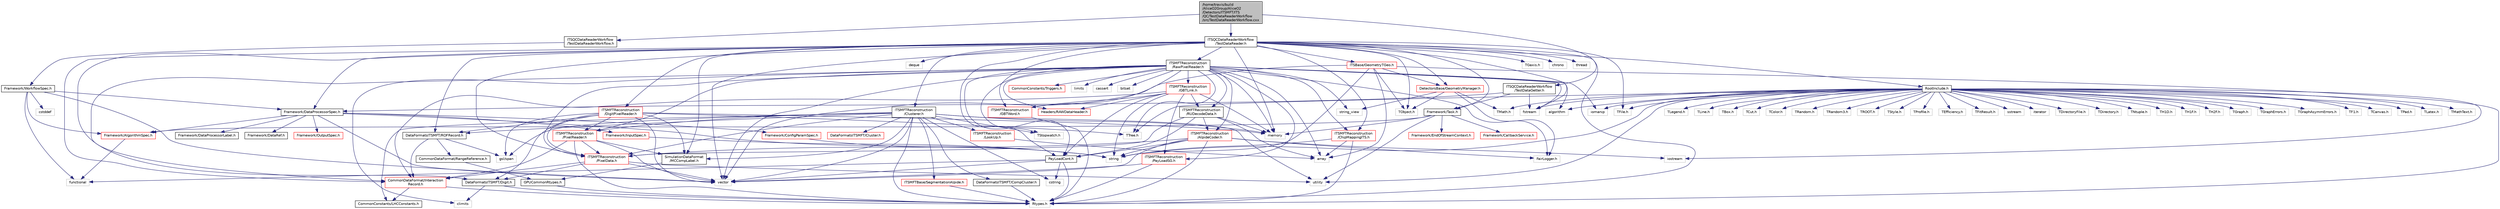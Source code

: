 digraph "/home/travis/build/AliceO2Group/AliceO2/Detectors/ITSMFT/ITS/QC/TestDataReaderWorkflow/src/TestDataReaderWorkflow.cxx"
{
 // INTERACTIVE_SVG=YES
  bgcolor="transparent";
  edge [fontname="Helvetica",fontsize="10",labelfontname="Helvetica",labelfontsize="10"];
  node [fontname="Helvetica",fontsize="10",shape=record];
  Node0 [label="/home/travis/build\l/AliceO2Group/AliceO2\l/Detectors/ITSMFT/ITS\l/QC/TestDataReaderWorkflow\l/src/TestDataReaderWorkflow.cxx",height=0.2,width=0.4,color="black", fillcolor="grey75", style="filled", fontcolor="black"];
  Node0 -> Node1 [color="midnightblue",fontsize="10",style="solid",fontname="Helvetica"];
  Node1 [label="ITSQCDataReaderWorkflow\l/TestDataReaderWorkflow.h",height=0.2,width=0.4,color="black",URL="$d6/da9/TestDataReaderWorkflow_8h.html"];
  Node1 -> Node2 [color="midnightblue",fontsize="10",style="solid",fontname="Helvetica"];
  Node2 [label="Framework/WorkflowSpec.h",height=0.2,width=0.4,color="black",URL="$df/da1/WorkflowSpec_8h.html"];
  Node2 -> Node3 [color="midnightblue",fontsize="10",style="solid",fontname="Helvetica"];
  Node3 [label="Framework/DataProcessorSpec.h",height=0.2,width=0.4,color="black",URL="$d0/df4/DataProcessorSpec_8h.html"];
  Node3 -> Node4 [color="midnightblue",fontsize="10",style="solid",fontname="Helvetica"];
  Node4 [label="Framework/AlgorithmSpec.h",height=0.2,width=0.4,color="red",URL="$d0/d14/AlgorithmSpec_8h.html"];
  Node4 -> Node81 [color="midnightblue",fontsize="10",style="solid",fontname="Helvetica"];
  Node81 [label="functional",height=0.2,width=0.4,color="grey75"];
  Node3 -> Node140 [color="midnightblue",fontsize="10",style="solid",fontname="Helvetica"];
  Node140 [label="Framework/ConfigParamSpec.h",height=0.2,width=0.4,color="red",URL="$d0/d1c/ConfigParamSpec_8h.html"];
  Node140 -> Node50 [color="midnightblue",fontsize="10",style="solid",fontname="Helvetica"];
  Node50 [label="string",height=0.2,width=0.4,color="grey75"];
  Node3 -> Node145 [color="midnightblue",fontsize="10",style="solid",fontname="Helvetica"];
  Node145 [label="Framework/DataProcessorLabel.h",height=0.2,width=0.4,color="black",URL="$d1/df2/DataProcessorLabel_8h.html"];
  Node3 -> Node7 [color="midnightblue",fontsize="10",style="solid",fontname="Helvetica"];
  Node7 [label="Framework/DataRef.h",height=0.2,width=0.4,color="black",URL="$d5/dfb/DataRef_8h.html"];
  Node3 -> Node56 [color="midnightblue",fontsize="10",style="solid",fontname="Helvetica"];
  Node56 [label="Framework/InputSpec.h",height=0.2,width=0.4,color="red",URL="$d5/d3f/InputSpec_8h.html"];
  Node56 -> Node50 [color="midnightblue",fontsize="10",style="solid",fontname="Helvetica"];
  Node3 -> Node43 [color="midnightblue",fontsize="10",style="solid",fontname="Helvetica"];
  Node43 [label="Framework/OutputSpec.h",height=0.2,width=0.4,color="red",URL="$db/d2d/OutputSpec_8h.html"];
  Node3 -> Node50 [color="midnightblue",fontsize="10",style="solid",fontname="Helvetica"];
  Node3 -> Node23 [color="midnightblue",fontsize="10",style="solid",fontname="Helvetica"];
  Node23 [label="vector",height=0.2,width=0.4,color="grey75"];
  Node2 -> Node4 [color="midnightblue",fontsize="10",style="solid",fontname="Helvetica"];
  Node2 -> Node23 [color="midnightblue",fontsize="10",style="solid",fontname="Helvetica"];
  Node2 -> Node81 [color="midnightblue",fontsize="10",style="solid",fontname="Helvetica"];
  Node2 -> Node82 [color="midnightblue",fontsize="10",style="solid",fontname="Helvetica"];
  Node82 [label="cstddef",height=0.2,width=0.4,color="grey75"];
  Node0 -> Node146 [color="midnightblue",fontsize="10",style="solid",fontname="Helvetica"];
  Node146 [label="ITSQCDataReaderWorkflow\l/TestDataReader.h",height=0.2,width=0.4,color="black",URL="$dd/d69/TestDataReader_8h.html"];
  Node146 -> Node23 [color="midnightblue",fontsize="10",style="solid",fontname="Helvetica"];
  Node146 -> Node147 [color="midnightblue",fontsize="10",style="solid",fontname="Helvetica"];
  Node147 [label="deque",height=0.2,width=0.4,color="grey75"];
  Node146 -> Node17 [color="midnightblue",fontsize="10",style="solid",fontname="Helvetica"];
  Node17 [label="memory",height=0.2,width=0.4,color="grey75"];
  Node146 -> Node148 [color="midnightblue",fontsize="10",style="solid",fontname="Helvetica"];
  Node148 [label="Rtypes.h",height=0.2,width=0.4,color="grey75"];
  Node146 -> Node149 [color="midnightblue",fontsize="10",style="solid",fontname="Helvetica"];
  Node149 [label="TObject.h",height=0.2,width=0.4,color="grey75"];
  Node146 -> Node150 [color="midnightblue",fontsize="10",style="solid",fontname="Helvetica"];
  Node150 [label="TGaxis.h",height=0.2,width=0.4,color="grey75"];
  Node146 -> Node106 [color="midnightblue",fontsize="10",style="solid",fontname="Helvetica"];
  Node106 [label="TFile.h",height=0.2,width=0.4,color="grey75"];
  Node146 -> Node3 [color="midnightblue",fontsize="10",style="solid",fontname="Helvetica"];
  Node146 -> Node151 [color="midnightblue",fontsize="10",style="solid",fontname="Helvetica"];
  Node151 [label="Framework/Task.h",height=0.2,width=0.4,color="black",URL="$df/d4f/Task_8h.html"];
  Node151 -> Node4 [color="midnightblue",fontsize="10",style="solid",fontname="Helvetica"];
  Node151 -> Node152 [color="midnightblue",fontsize="10",style="solid",fontname="Helvetica"];
  Node152 [label="Framework/CallbackService.h",height=0.2,width=0.4,color="red",URL="$d9/d7f/CallbackService_8h.html"];
  Node151 -> Node154 [color="midnightblue",fontsize="10",style="solid",fontname="Helvetica"];
  Node154 [label="Framework/EndOfStreamContext.h",height=0.2,width=0.4,color="red",URL="$d0/d77/EndOfStreamContext_8h.html"];
  Node151 -> Node29 [color="midnightblue",fontsize="10",style="solid",fontname="Helvetica"];
  Node29 [label="utility",height=0.2,width=0.4,color="grey75"];
  Node151 -> Node17 [color="midnightblue",fontsize="10",style="solid",fontname="Helvetica"];
  Node146 -> Node155 [color="midnightblue",fontsize="10",style="solid",fontname="Helvetica"];
  Node155 [label="ITSMFTReconstruction\l/RawPixelReader.h",height=0.2,width=0.4,color="black",URL="$dd/db8/RawPixelReader_8h.html",tooltip="Definition of the Alpide pixel reader for raw data processing. "];
  Node155 -> Node156 [color="midnightblue",fontsize="10",style="solid",fontname="Helvetica"];
  Node156 [label="Headers/RAWDataHeader.h",height=0.2,width=0.4,color="red",URL="$d4/d78/DataFormats_2Headers_2include_2Headers_2RAWDataHeader_8h.html"];
  Node155 -> Node157 [color="midnightblue",fontsize="10",style="solid",fontname="Helvetica"];
  Node157 [label="CommonDataFormat/Interaction\lRecord.h",height=0.2,width=0.4,color="red",URL="$d9/d80/InteractionRecord_8h.html"];
  Node157 -> Node148 [color="midnightblue",fontsize="10",style="solid",fontname="Helvetica"];
  Node157 -> Node159 [color="midnightblue",fontsize="10",style="solid",fontname="Helvetica"];
  Node159 [label="CommonConstants/LHCConstants.h",height=0.2,width=0.4,color="black",URL="$d4/dc6/LHCConstants_8h.html",tooltip="Header to collect LHC related constants. "];
  Node155 -> Node160 [color="midnightblue",fontsize="10",style="solid",fontname="Helvetica"];
  Node160 [label="ITSMFTReconstruction\l/PixelReader.h",height=0.2,width=0.4,color="red",URL="$df/d2e/PixelReader_8h.html",tooltip="Abstract class for Alpide data reader class. "];
  Node160 -> Node148 [color="midnightblue",fontsize="10",style="solid",fontname="Helvetica"];
  Node160 -> Node161 [color="midnightblue",fontsize="10",style="solid",fontname="Helvetica"];
  Node161 [label="ITSMFTReconstruction\l/PixelData.h",height=0.2,width=0.4,color="red",URL="$da/d8d/PixelData_8h.html",tooltip="Transient data classes for single pixel and set of pixels from current chip. "];
  Node161 -> Node162 [color="midnightblue",fontsize="10",style="solid",fontname="Helvetica"];
  Node162 [label="DataFormatsITSMFT/Digit.h",height=0.2,width=0.4,color="black",URL="$d3/d1e/DataFormats_2Detectors_2ITSMFT_2common_2include_2DataFormatsITSMFT_2Digit_8h.html"];
  Node162 -> Node148 [color="midnightblue",fontsize="10",style="solid",fontname="Helvetica"];
  Node162 -> Node51 [color="midnightblue",fontsize="10",style="solid",fontname="Helvetica"];
  Node51 [label="climits",height=0.2,width=0.4,color="grey75"];
  Node161 -> Node157 [color="midnightblue",fontsize="10",style="solid",fontname="Helvetica"];
  Node161 -> Node23 [color="midnightblue",fontsize="10",style="solid",fontname="Helvetica"];
  Node161 -> Node29 [color="midnightblue",fontsize="10",style="solid",fontname="Helvetica"];
  Node160 -> Node163 [color="midnightblue",fontsize="10",style="solid",fontname="Helvetica"];
  Node163 [label="SimulationDataFormat\l/MCCompLabel.h",height=0.2,width=0.4,color="black",URL="$d7/dcd/MCCompLabel_8h.html"];
  Node163 -> Node164 [color="midnightblue",fontsize="10",style="solid",fontname="Helvetica"];
  Node164 [label="GPUCommonRtypes.h",height=0.2,width=0.4,color="black",URL="$d2/d45/GPUCommonRtypes_8h.html"];
  Node164 -> Node148 [color="midnightblue",fontsize="10",style="solid",fontname="Helvetica"];
  Node160 -> Node157 [color="midnightblue",fontsize="10",style="solid",fontname="Helvetica"];
  Node160 -> Node23 [color="midnightblue",fontsize="10",style="solid",fontname="Helvetica"];
  Node155 -> Node161 [color="midnightblue",fontsize="10",style="solid",fontname="Helvetica"];
  Node155 -> Node166 [color="midnightblue",fontsize="10",style="solid",fontname="Helvetica"];
  Node166 [label="ITSMFTReconstruction\l/ChipMappingITS.h",height=0.2,width=0.4,color="red",URL="$d3/d57/ChipMappingITS_8h.html"];
  Node166 -> Node148 [color="midnightblue",fontsize="10",style="solid",fontname="Helvetica"];
  Node166 -> Node30 [color="midnightblue",fontsize="10",style="solid",fontname="Helvetica"];
  Node30 [label="array",height=0.2,width=0.4,color="grey75"];
  Node166 -> Node50 [color="midnightblue",fontsize="10",style="solid",fontname="Helvetica"];
  Node155 -> Node176 [color="midnightblue",fontsize="10",style="solid",fontname="Helvetica"];
  Node176 [label="ITSMFTReconstruction\l/AlpideCoder.h",height=0.2,width=0.4,color="red",URL="$d8/da2/AlpideCoder_8h.html",tooltip="class for the ALPIDE data decoding/encoding "];
  Node176 -> Node148 [color="midnightblue",fontsize="10",style="solid",fontname="Helvetica"];
  Node176 -> Node23 [color="midnightblue",fontsize="10",style="solid",fontname="Helvetica"];
  Node176 -> Node50 [color="midnightblue",fontsize="10",style="solid",fontname="Helvetica"];
  Node176 -> Node177 [color="midnightblue",fontsize="10",style="solid",fontname="Helvetica"];
  Node177 [label="FairLogger.h",height=0.2,width=0.4,color="grey75"];
  Node176 -> Node178 [color="midnightblue",fontsize="10",style="solid",fontname="Helvetica"];
  Node178 [label="iostream",height=0.2,width=0.4,color="grey75"];
  Node176 -> Node179 [color="midnightblue",fontsize="10",style="solid",fontname="Helvetica"];
  Node179 [label="PayLoadCont.h",height=0.2,width=0.4,color="black",URL="$d0/d35/PayLoadCont_8h.html",tooltip="Declaration of class for continuos buffer of ALPIDE data. "];
  Node179 -> Node47 [color="midnightblue",fontsize="10",style="solid",fontname="Helvetica"];
  Node47 [label="cstring",height=0.2,width=0.4,color="grey75"];
  Node179 -> Node23 [color="midnightblue",fontsize="10",style="solid",fontname="Helvetica"];
  Node179 -> Node81 [color="midnightblue",fontsize="10",style="solid",fontname="Helvetica"];
  Node179 -> Node148 [color="midnightblue",fontsize="10",style="solid",fontname="Helvetica"];
  Node176 -> Node161 [color="midnightblue",fontsize="10",style="solid",fontname="Helvetica"];
  Node155 -> Node180 [color="midnightblue",fontsize="10",style="solid",fontname="Helvetica"];
  Node180 [label="ITSMFTReconstruction\l/GBTWord.h",height=0.2,width=0.4,color="red",URL="$dd/d86/GBTWord_8h.html"];
  Node180 -> Node148 [color="midnightblue",fontsize="10",style="solid",fontname="Helvetica"];
  Node155 -> Node181 [color="midnightblue",fontsize="10",style="solid",fontname="Helvetica"];
  Node181 [label="CommonConstants/Triggers.h",height=0.2,width=0.4,color="red",URL="$de/da4/Triggers_8h.html",tooltip="Definition of the 32 Central Trigger System (CTS) Trigger Types defined in https://twiki.cern.ch/twiki/pub/ALICE/NoteForFEDevelopers/CTS_CRU_FE_interface.pdf. "];
  Node155 -> Node179 [color="midnightblue",fontsize="10",style="solid",fontname="Helvetica"];
  Node155 -> Node182 [color="midnightblue",fontsize="10",style="solid",fontname="Helvetica"];
  Node182 [label="ITSMFTReconstruction\l/PayLoadSG.h",height=0.2,width=0.4,color="red",URL="$d4/d20/PayLoadSG_8h.html",tooltip="Declaration of class for scatter-gather buffer. "];
  Node182 -> Node23 [color="midnightblue",fontsize="10",style="solid",fontname="Helvetica"];
  Node182 -> Node148 [color="midnightblue",fontsize="10",style="solid",fontname="Helvetica"];
  Node155 -> Node183 [color="midnightblue",fontsize="10",style="solid",fontname="Helvetica"];
  Node183 [label="ITSMFTReconstruction\l/GBTLink.h",height=0.2,width=0.4,color="red",URL="$d0/dd1/GBTLink_8h.html",tooltip="Declarations of helper classes for the ITS/MFT raw data decoding. "];
  Node183 -> Node50 [color="midnightblue",fontsize="10",style="solid",fontname="Helvetica"];
  Node183 -> Node17 [color="midnightblue",fontsize="10",style="solid",fontname="Helvetica"];
  Node183 -> Node179 [color="midnightblue",fontsize="10",style="solid",fontname="Helvetica"];
  Node183 -> Node182 [color="midnightblue",fontsize="10",style="solid",fontname="Helvetica"];
  Node183 -> Node180 [color="midnightblue",fontsize="10",style="solid",fontname="Helvetica"];
  Node183 -> Node184 [color="midnightblue",fontsize="10",style="solid",fontname="Helvetica"];
  Node184 [label="ITSMFTReconstruction\l/RUDecodeData.h",height=0.2,width=0.4,color="black",URL="$db/d0e/RUDecodeData_8h.html",tooltip="Declaration of the Readout Unite decoder class. "];
  Node184 -> Node30 [color="midnightblue",fontsize="10",style="solid",fontname="Helvetica"];
  Node184 -> Node17 [color="midnightblue",fontsize="10",style="solid",fontname="Helvetica"];
  Node184 -> Node161 [color="midnightblue",fontsize="10",style="solid",fontname="Helvetica"];
  Node184 -> Node179 [color="midnightblue",fontsize="10",style="solid",fontname="Helvetica"];
  Node184 -> Node176 [color="midnightblue",fontsize="10",style="solid",fontname="Helvetica"];
  Node183 -> Node156 [color="midnightblue",fontsize="10",style="solid",fontname="Helvetica"];
  Node183 -> Node157 [color="midnightblue",fontsize="10",style="solid",fontname="Helvetica"];
  Node155 -> Node184 [color="midnightblue",fontsize="10",style="solid",fontname="Helvetica"];
  Node155 -> Node185 [color="midnightblue",fontsize="10",style="solid",fontname="Helvetica"];
  Node185 [label="TTree.h",height=0.2,width=0.4,color="grey75"];
  Node155 -> Node186 [color="midnightblue",fontsize="10",style="solid",fontname="Helvetica"];
  Node186 [label="TStopwatch.h",height=0.2,width=0.4,color="grey75"];
  Node155 -> Node177 [color="midnightblue",fontsize="10",style="solid",fontname="Helvetica"];
  Node155 -> Node23 [color="midnightblue",fontsize="10",style="solid",fontname="Helvetica"];
  Node155 -> Node187 [color="midnightblue",fontsize="10",style="solid",fontname="Helvetica"];
  Node187 [label="limits",height=0.2,width=0.4,color="grey75"];
  Node155 -> Node51 [color="midnightblue",fontsize="10",style="solid",fontname="Helvetica"];
  Node155 -> Node17 [color="midnightblue",fontsize="10",style="solid",fontname="Helvetica"];
  Node155 -> Node48 [color="midnightblue",fontsize="10",style="solid",fontname="Helvetica"];
  Node48 [label="algorithm",height=0.2,width=0.4,color="grey75"];
  Node155 -> Node46 [color="midnightblue",fontsize="10",style="solid",fontname="Helvetica"];
  Node46 [label="cassert",height=0.2,width=0.4,color="grey75"];
  Node155 -> Node188 [color="midnightblue",fontsize="10",style="solid",fontname="Helvetica"];
  Node188 [label="fstream",height=0.2,width=0.4,color="grey75"];
  Node155 -> Node144 [color="midnightblue",fontsize="10",style="solid",fontname="Helvetica"];
  Node144 [label="string_view",height=0.2,width=0.4,color="grey75"];
  Node155 -> Node30 [color="midnightblue",fontsize="10",style="solid",fontname="Helvetica"];
  Node155 -> Node169 [color="midnightblue",fontsize="10",style="solid",fontname="Helvetica"];
  Node169 [label="bitset",height=0.2,width=0.4,color="grey75"];
  Node155 -> Node189 [color="midnightblue",fontsize="10",style="solid",fontname="Helvetica"];
  Node189 [label="iomanip",height=0.2,width=0.4,color="grey75"];
  Node146 -> Node190 [color="midnightblue",fontsize="10",style="solid",fontname="Helvetica"];
  Node190 [label="DataFormatsITSMFT/ROFRecord.h",height=0.2,width=0.4,color="black",URL="$d0/dc6/ITSMFT_2common_2include_2DataFormatsITSMFT_2ROFRecord_8h.html"];
  Node190 -> Node191 [color="midnightblue",fontsize="10",style="solid",fontname="Helvetica"];
  Node191 [label="CommonDataFormat/RangeReference.h",height=0.2,width=0.4,color="black",URL="$de/d64/RangeReference_8h.html",tooltip="Class to refer to the 1st entry and N elements of some group in the continuous container. "];
  Node191 -> Node164 [color="midnightblue",fontsize="10",style="solid",fontname="Helvetica"];
  Node190 -> Node157 [color="midnightblue",fontsize="10",style="solid",fontname="Helvetica"];
  Node190 -> Node16 [color="midnightblue",fontsize="10",style="solid",fontname="Helvetica"];
  Node16 [label="gsl/span",height=0.2,width=0.4,color="grey75"];
  Node146 -> Node163 [color="midnightblue",fontsize="10",style="solid",fontname="Helvetica"];
  Node146 -> Node188 [color="midnightblue",fontsize="10",style="solid",fontname="Helvetica"];
  Node146 -> Node192 [color="midnightblue",fontsize="10",style="solid",fontname="Helvetica"];
  Node192 [label="ITSMFTReconstruction\l/Clusterer.h",height=0.2,width=0.4,color="black",URL="$d6/d04/ITSMFT_2common_2reconstruction_2include_2ITSMFTReconstruction_2Clusterer_8h.html"];
  Node192 -> Node29 [color="midnightblue",fontsize="10",style="solid",fontname="Helvetica"];
  Node192 -> Node23 [color="midnightblue",fontsize="10",style="solid",fontname="Helvetica"];
  Node192 -> Node47 [color="midnightblue",fontsize="10",style="solid",fontname="Helvetica"];
  Node192 -> Node17 [color="midnightblue",fontsize="10",style="solid",fontname="Helvetica"];
  Node192 -> Node16 [color="midnightblue",fontsize="10",style="solid",fontname="Helvetica"];
  Node192 -> Node193 [color="midnightblue",fontsize="10",style="solid",fontname="Helvetica"];
  Node193 [label="ITSMFTBase/SegmentationAlpide.h",height=0.2,width=0.4,color="red",URL="$d3/dba/SegmentationAlpide_8h.html",tooltip="Definition of the SegmentationAlpide class. "];
  Node193 -> Node148 [color="midnightblue",fontsize="10",style="solid",fontname="Helvetica"];
  Node192 -> Node204 [color="midnightblue",fontsize="10",style="solid",fontname="Helvetica"];
  Node204 [label="DataFormatsITSMFT/Cluster.h",height=0.2,width=0.4,color="red",URL="$d1/d62/DataFormats_2Detectors_2ITSMFT_2common_2include_2DataFormatsITSMFT_2Cluster_8h.html"];
  Node192 -> Node209 [color="midnightblue",fontsize="10",style="solid",fontname="Helvetica"];
  Node209 [label="DataFormatsITSMFT/CompCluster.h",height=0.2,width=0.4,color="black",URL="$df/de4/CompCluster_8h.html",tooltip="Definition of the ITSMFT compact cluster. "];
  Node209 -> Node148 [color="midnightblue",fontsize="10",style="solid",fontname="Helvetica"];
  Node192 -> Node190 [color="midnightblue",fontsize="10",style="solid",fontname="Helvetica"];
  Node192 -> Node160 [color="midnightblue",fontsize="10",style="solid",fontname="Helvetica"];
  Node192 -> Node161 [color="midnightblue",fontsize="10",style="solid",fontname="Helvetica"];
  Node192 -> Node210 [color="midnightblue",fontsize="10",style="solid",fontname="Helvetica"];
  Node210 [label="ITSMFTReconstruction\l/LookUp.h",height=0.2,width=0.4,color="red",URL="$df/ddf/LookUp_8h.html",tooltip="Definition of the LookUp class. "];
  Node210 -> Node30 [color="midnightblue",fontsize="10",style="solid",fontname="Helvetica"];
  Node192 -> Node163 [color="midnightblue",fontsize="10",style="solid",fontname="Helvetica"];
  Node192 -> Node159 [color="midnightblue",fontsize="10",style="solid",fontname="Helvetica"];
  Node192 -> Node148 [color="midnightblue",fontsize="10",style="solid",fontname="Helvetica"];
  Node192 -> Node186 [color="midnightblue",fontsize="10",style="solid",fontname="Helvetica"];
  Node146 -> Node216 [color="midnightblue",fontsize="10",style="solid",fontname="Helvetica"];
  Node216 [label="RootInclude.h",height=0.2,width=0.4,color="black",URL="$d5/d97/RootInclude_8h.html"];
  Node216 -> Node50 [color="midnightblue",fontsize="10",style="solid",fontname="Helvetica"];
  Node216 -> Node78 [color="midnightblue",fontsize="10",style="solid",fontname="Helvetica"];
  Node78 [label="sstream",height=0.2,width=0.4,color="grey75"];
  Node216 -> Node48 [color="midnightblue",fontsize="10",style="solid",fontname="Helvetica"];
  Node216 -> Node85 [color="midnightblue",fontsize="10",style="solid",fontname="Helvetica"];
  Node85 [label="iterator",height=0.2,width=0.4,color="grey75"];
  Node216 -> Node178 [color="midnightblue",fontsize="10",style="solid",fontname="Helvetica"];
  Node216 -> Node188 [color="midnightblue",fontsize="10",style="solid",fontname="Helvetica"];
  Node216 -> Node189 [color="midnightblue",fontsize="10",style="solid",fontname="Helvetica"];
  Node216 -> Node29 [color="midnightblue",fontsize="10",style="solid",fontname="Helvetica"];
  Node216 -> Node106 [color="midnightblue",fontsize="10",style="solid",fontname="Helvetica"];
  Node216 -> Node217 [color="midnightblue",fontsize="10",style="solid",fontname="Helvetica"];
  Node217 [label="TDirectoryFile.h",height=0.2,width=0.4,color="grey75"];
  Node216 -> Node218 [color="midnightblue",fontsize="10",style="solid",fontname="Helvetica"];
  Node218 [label="TDirectory.h",height=0.2,width=0.4,color="grey75"];
  Node216 -> Node185 [color="midnightblue",fontsize="10",style="solid",fontname="Helvetica"];
  Node216 -> Node219 [color="midnightblue",fontsize="10",style="solid",fontname="Helvetica"];
  Node219 [label="TNtuple.h",height=0.2,width=0.4,color="grey75"];
  Node216 -> Node220 [color="midnightblue",fontsize="10",style="solid",fontname="Helvetica"];
  Node220 [label="TH1D.h",height=0.2,width=0.4,color="grey75"];
  Node216 -> Node215 [color="midnightblue",fontsize="10",style="solid",fontname="Helvetica"];
  Node215 [label="TH1F.h",height=0.2,width=0.4,color="grey75"];
  Node216 -> Node221 [color="midnightblue",fontsize="10",style="solid",fontname="Helvetica"];
  Node221 [label="TH2F.h",height=0.2,width=0.4,color="grey75"];
  Node216 -> Node222 [color="midnightblue",fontsize="10",style="solid",fontname="Helvetica"];
  Node222 [label="TGraph.h",height=0.2,width=0.4,color="grey75"];
  Node216 -> Node223 [color="midnightblue",fontsize="10",style="solid",fontname="Helvetica"];
  Node223 [label="TGraphErrors.h",height=0.2,width=0.4,color="grey75"];
  Node216 -> Node224 [color="midnightblue",fontsize="10",style="solid",fontname="Helvetica"];
  Node224 [label="TGraphAsymmErrors.h",height=0.2,width=0.4,color="grey75"];
  Node216 -> Node225 [color="midnightblue",fontsize="10",style="solid",fontname="Helvetica"];
  Node225 [label="TF1.h",height=0.2,width=0.4,color="grey75"];
  Node216 -> Node226 [color="midnightblue",fontsize="10",style="solid",fontname="Helvetica"];
  Node226 [label="TCanvas.h",height=0.2,width=0.4,color="grey75"];
  Node216 -> Node227 [color="midnightblue",fontsize="10",style="solid",fontname="Helvetica"];
  Node227 [label="TPad.h",height=0.2,width=0.4,color="grey75"];
  Node216 -> Node228 [color="midnightblue",fontsize="10",style="solid",fontname="Helvetica"];
  Node228 [label="TLatex.h",height=0.2,width=0.4,color="grey75"];
  Node216 -> Node229 [color="midnightblue",fontsize="10",style="solid",fontname="Helvetica"];
  Node229 [label="TMathText.h",height=0.2,width=0.4,color="grey75"];
  Node216 -> Node230 [color="midnightblue",fontsize="10",style="solid",fontname="Helvetica"];
  Node230 [label="TLegend.h",height=0.2,width=0.4,color="grey75"];
  Node216 -> Node231 [color="midnightblue",fontsize="10",style="solid",fontname="Helvetica"];
  Node231 [label="TLine.h",height=0.2,width=0.4,color="grey75"];
  Node216 -> Node232 [color="midnightblue",fontsize="10",style="solid",fontname="Helvetica"];
  Node232 [label="TBox.h",height=0.2,width=0.4,color="grey75"];
  Node216 -> Node233 [color="midnightblue",fontsize="10",style="solid",fontname="Helvetica"];
  Node233 [label="TCut.h",height=0.2,width=0.4,color="grey75"];
  Node216 -> Node234 [color="midnightblue",fontsize="10",style="solid",fontname="Helvetica"];
  Node234 [label="TColor.h",height=0.2,width=0.4,color="grey75"];
  Node216 -> Node235 [color="midnightblue",fontsize="10",style="solid",fontname="Helvetica"];
  Node235 [label="TMath.h",height=0.2,width=0.4,color="grey75"];
  Node216 -> Node236 [color="midnightblue",fontsize="10",style="solid",fontname="Helvetica"];
  Node236 [label="TRandom.h",height=0.2,width=0.4,color="grey75"];
  Node216 -> Node237 [color="midnightblue",fontsize="10",style="solid",fontname="Helvetica"];
  Node237 [label="TRandom3.h",height=0.2,width=0.4,color="grey75"];
  Node216 -> Node238 [color="midnightblue",fontsize="10",style="solid",fontname="Helvetica"];
  Node238 [label="TROOT.h",height=0.2,width=0.4,color="grey75"];
  Node216 -> Node239 [color="midnightblue",fontsize="10",style="solid",fontname="Helvetica"];
  Node239 [label="TStyle.h",height=0.2,width=0.4,color="grey75"];
  Node216 -> Node240 [color="midnightblue",fontsize="10",style="solid",fontname="Helvetica"];
  Node240 [label="TProfile.h",height=0.2,width=0.4,color="grey75"];
  Node216 -> Node241 [color="midnightblue",fontsize="10",style="solid",fontname="Helvetica"];
  Node241 [label="TEfficiency.h",height=0.2,width=0.4,color="grey75"];
  Node216 -> Node242 [color="midnightblue",fontsize="10",style="solid",fontname="Helvetica"];
  Node242 [label="TFitResult.h",height=0.2,width=0.4,color="grey75"];
  Node146 -> Node243 [color="midnightblue",fontsize="10",style="solid",fontname="Helvetica"];
  Node243 [label="ITSBase/GeometryTGeo.h",height=0.2,width=0.4,color="red",URL="$df/d9a/ITS_2base_2include_2ITSBase_2GeometryTGeo_8h.html"];
  Node243 -> Node149 [color="midnightblue",fontsize="10",style="solid",fontname="Helvetica"];
  Node243 -> Node30 [color="midnightblue",fontsize="10",style="solid",fontname="Helvetica"];
  Node243 -> Node50 [color="midnightblue",fontsize="10",style="solid",fontname="Helvetica"];
  Node243 -> Node23 [color="midnightblue",fontsize="10",style="solid",fontname="Helvetica"];
  Node243 -> Node244 [color="midnightblue",fontsize="10",style="solid",fontname="Helvetica"];
  Node244 [label="DetectorsBase/GeometryManager.h",height=0.2,width=0.4,color="red",URL="$db/dcc/Detectors_2Base_2include_2DetectorsBase_2GeometryManager_8h.html"];
  Node244 -> Node235 [color="midnightblue",fontsize="10",style="solid",fontname="Helvetica"];
  Node244 -> Node149 [color="midnightblue",fontsize="10",style="solid",fontname="Helvetica"];
  Node244 -> Node144 [color="midnightblue",fontsize="10",style="solid",fontname="Helvetica"];
  Node244 -> Node177 [color="midnightblue",fontsize="10",style="solid",fontname="Helvetica"];
  Node243 -> Node148 [color="midnightblue",fontsize="10",style="solid",fontname="Helvetica"];
  Node146 -> Node244 [color="midnightblue",fontsize="10",style="solid",fontname="Helvetica"];
  Node146 -> Node251 [color="midnightblue",fontsize="10",style="solid",fontname="Helvetica"];
  Node251 [label="ITSMFTReconstruction\l/DigitPixelReader.h",height=0.2,width=0.4,color="red",URL="$d4/d75/DigitPixelReader_8h.html",tooltip="Definition of the Alpide pixel reader for MC digits processing. "];
  Node251 -> Node160 [color="midnightblue",fontsize="10",style="solid",fontname="Helvetica"];
  Node251 -> Node161 [color="midnightblue",fontsize="10",style="solid",fontname="Helvetica"];
  Node251 -> Node190 [color="midnightblue",fontsize="10",style="solid",fontname="Helvetica"];
  Node251 -> Node162 [color="midnightblue",fontsize="10",style="solid",fontname="Helvetica"];
  Node251 -> Node163 [color="midnightblue",fontsize="10",style="solid",fontname="Helvetica"];
  Node251 -> Node185 [color="midnightblue",fontsize="10",style="solid",fontname="Helvetica"];
  Node251 -> Node23 [color="midnightblue",fontsize="10",style="solid",fontname="Helvetica"];
  Node251 -> Node17 [color="midnightblue",fontsize="10",style="solid",fontname="Helvetica"];
  Node251 -> Node16 [color="midnightblue",fontsize="10",style="solid",fontname="Helvetica"];
  Node146 -> Node162 [color="midnightblue",fontsize="10",style="solid",fontname="Helvetica"];
  Node146 -> Node166 [color="midnightblue",fontsize="10",style="solid",fontname="Helvetica"];
  Node146 -> Node180 [color="midnightblue",fontsize="10",style="solid",fontname="Helvetica"];
  Node146 -> Node179 [color="midnightblue",fontsize="10",style="solid",fontname="Helvetica"];
  Node146 -> Node161 [color="midnightblue",fontsize="10",style="solid",fontname="Helvetica"];
  Node146 -> Node157 [color="midnightblue",fontsize="10",style="solid",fontname="Helvetica"];
  Node146 -> Node60 [color="midnightblue",fontsize="10",style="solid",fontname="Helvetica"];
  Node60 [label="chrono",height=0.2,width=0.4,color="grey75"];
  Node146 -> Node252 [color="midnightblue",fontsize="10",style="solid",fontname="Helvetica"];
  Node252 [label="thread",height=0.2,width=0.4,color="grey75"];
  Node0 -> Node253 [color="midnightblue",fontsize="10",style="solid",fontname="Helvetica"];
  Node253 [label="ITSQCDataReaderWorkflow\l/TestDataGetter.h",height=0.2,width=0.4,color="black",URL="$d6/d92/TestDataGetter_8h.html"];
  Node253 -> Node188 [color="midnightblue",fontsize="10",style="solid",fontname="Helvetica"];
  Node253 -> Node3 [color="midnightblue",fontsize="10",style="solid",fontname="Helvetica"];
  Node253 -> Node151 [color="midnightblue",fontsize="10",style="solid",fontname="Helvetica"];
}
